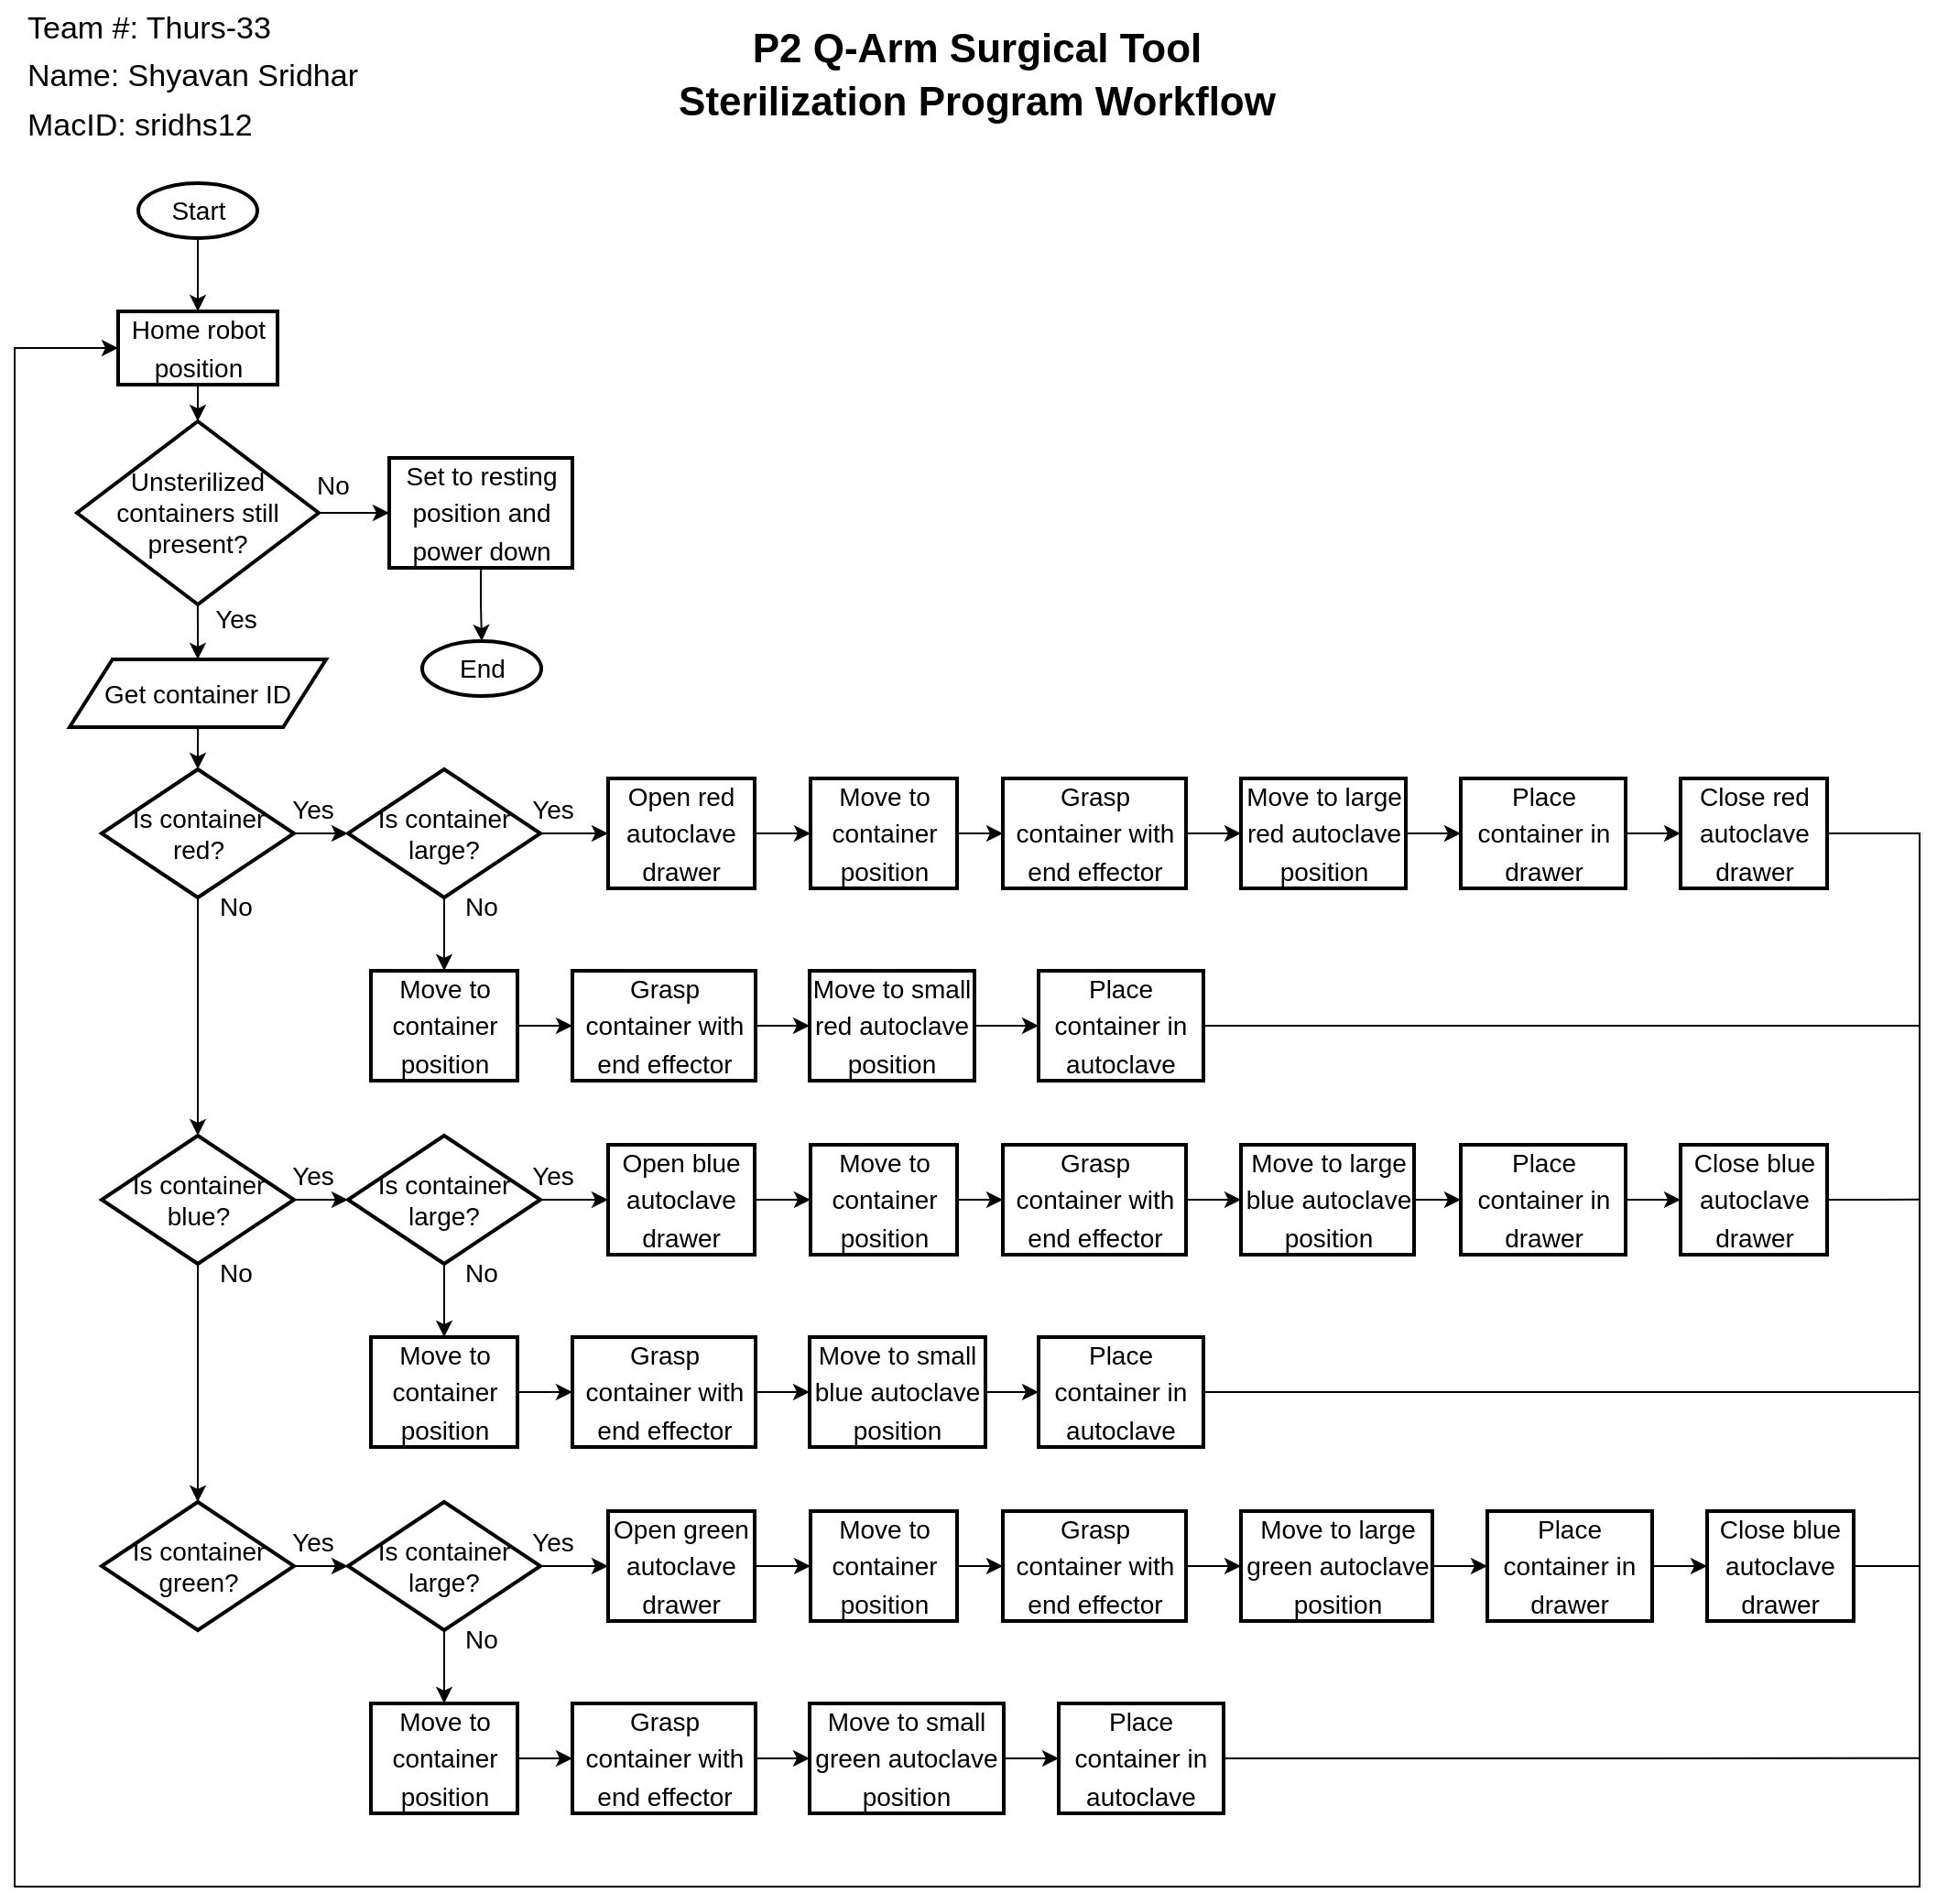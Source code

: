 <mxfile version="15.4.1" type="device"><diagram id="VmWQ_CijbS5NtVGXbm3w" name="Page-1"><mxGraphModel dx="1730" dy="912" grid="1" gridSize="10" guides="1" tooltips="1" connect="1" arrows="1" fold="1" page="1" pageScale="1" pageWidth="850" pageHeight="1100" math="0" shadow="0"><root><mxCell id="0"/><mxCell id="1" parent="0"/><mxCell id="FnbS9opkfHKVFYwx-Ho7-1" value="&lt;div&gt;&lt;span style=&quot;font-size: 22px&quot;&gt;P2 Q-Arm Surgical Tool&lt;/span&gt;&lt;/div&gt;&lt;div&gt;&lt;span style=&quot;font-size: 22px&quot;&gt;Sterilization Program Workflow&lt;/span&gt;&lt;/div&gt;" style="text;strokeColor=none;fillColor=none;html=1;fontSize=24;fontStyle=1;verticalAlign=middle;align=center;" vertex="1" parent="1"><mxGeometry x="380" y="40" width="370" height="60" as="geometry"/></mxCell><mxCell id="FnbS9opkfHKVFYwx-Ho7-3" value="&lt;font style=&quot;font-size: 17px&quot;&gt;Team #: Thurs-33&lt;br&gt;Name: Shyavan Sridhar&lt;br&gt;MacID: sridhs12&lt;/font&gt;" style="text;html=1;strokeColor=none;fillColor=none;align=left;verticalAlign=middle;whiteSpace=wrap;rounded=0;fontSize=22;" vertex="1" parent="1"><mxGeometry x="44.5" y="30" width="200" height="80" as="geometry"/></mxCell><mxCell id="FnbS9opkfHKVFYwx-Ho7-8" style="edgeStyle=orthogonalEdgeStyle;rounded=0;orthogonalLoop=1;jettySize=auto;html=1;exitX=0.5;exitY=1;exitDx=0;exitDy=0;exitPerimeter=0;entryX=0.5;entryY=0;entryDx=0;entryDy=0;fontSize=14;" edge="1" parent="1" source="FnbS9opkfHKVFYwx-Ho7-4" target="FnbS9opkfHKVFYwx-Ho7-5"><mxGeometry relative="1" as="geometry"><mxPoint x="140" y="180" as="sourcePoint"/></mxGeometry></mxCell><mxCell id="FnbS9opkfHKVFYwx-Ho7-4" value="&lt;font style=&quot;font-size: 14px&quot;&gt;Start&lt;/font&gt;" style="strokeWidth=2;html=1;shape=mxgraph.flowchart.start_2;whiteSpace=wrap;fontSize=17;align=center;" vertex="1" parent="1"><mxGeometry x="107.5" y="130" width="65" height="30" as="geometry"/></mxCell><mxCell id="FnbS9opkfHKVFYwx-Ho7-7" style="edgeStyle=orthogonalEdgeStyle;rounded=0;orthogonalLoop=1;jettySize=auto;html=1;exitX=0.5;exitY=1;exitDx=0;exitDy=0;fontSize=14;entryX=0.5;entryY=0;entryDx=0;entryDy=0;entryPerimeter=0;" edge="1" parent="1" source="FnbS9opkfHKVFYwx-Ho7-5" target="FnbS9opkfHKVFYwx-Ho7-10"><mxGeometry relative="1" as="geometry"><mxPoint x="140" y="260" as="targetPoint"/></mxGeometry></mxCell><mxCell id="FnbS9opkfHKVFYwx-Ho7-5" value="&lt;font style=&quot;font-size: 14px&quot;&gt;Home robot position&lt;/font&gt;" style="shape=process;whiteSpace=wrap;html=1;backgroundOutline=1;fontSize=17;align=center;size=0;strokeWidth=2;" vertex="1" parent="1"><mxGeometry x="96.5" y="200" width="87" height="40" as="geometry"/></mxCell><mxCell id="FnbS9opkfHKVFYwx-Ho7-15" style="edgeStyle=orthogonalEdgeStyle;rounded=0;orthogonalLoop=1;jettySize=auto;html=1;exitX=1;exitY=0.5;exitDx=0;exitDy=0;exitPerimeter=0;entryX=0;entryY=0.5;entryDx=0;entryDy=0;fontSize=14;" edge="1" parent="1" source="FnbS9opkfHKVFYwx-Ho7-10" target="FnbS9opkfHKVFYwx-Ho7-12"><mxGeometry relative="1" as="geometry"/></mxCell><mxCell id="FnbS9opkfHKVFYwx-Ho7-10" value="Unsterilized containers still present?" style="strokeWidth=2;html=1;shape=mxgraph.flowchart.decision;whiteSpace=wrap;fontSize=14;align=center;" vertex="1" parent="1"><mxGeometry x="74" y="260" width="132" height="100" as="geometry"/></mxCell><mxCell id="FnbS9opkfHKVFYwx-Ho7-14" style="edgeStyle=orthogonalEdgeStyle;rounded=0;orthogonalLoop=1;jettySize=auto;html=1;exitX=0.5;exitY=1;exitDx=0;exitDy=0;entryX=0.5;entryY=0;entryDx=0;entryDy=0;entryPerimeter=0;fontSize=14;" edge="1" parent="1" source="FnbS9opkfHKVFYwx-Ho7-12" target="FnbS9opkfHKVFYwx-Ho7-13"><mxGeometry relative="1" as="geometry"/></mxCell><mxCell id="FnbS9opkfHKVFYwx-Ho7-12" value="&lt;font style=&quot;font-size: 14px&quot;&gt;Set to resting position and power down&lt;/font&gt;" style="shape=process;whiteSpace=wrap;html=1;backgroundOutline=1;fontSize=17;align=center;size=0;strokeWidth=2;" vertex="1" parent="1"><mxGeometry x="244.5" y="280" width="100" height="60" as="geometry"/></mxCell><mxCell id="FnbS9opkfHKVFYwx-Ho7-13" value="&lt;font style=&quot;font-size: 14px&quot;&gt;End&lt;/font&gt;" style="strokeWidth=2;html=1;shape=mxgraph.flowchart.start_2;whiteSpace=wrap;fontSize=17;align=center;" vertex="1" parent="1"><mxGeometry x="262.5" y="380" width="65" height="30" as="geometry"/></mxCell><mxCell id="FnbS9opkfHKVFYwx-Ho7-16" value="No" style="text;html=1;strokeColor=none;fillColor=none;align=center;verticalAlign=middle;whiteSpace=wrap;rounded=0;fontSize=14;" vertex="1" parent="1"><mxGeometry x="183.5" y="280" width="60" height="30" as="geometry"/></mxCell><mxCell id="FnbS9opkfHKVFYwx-Ho7-18" value="Yes" style="text;html=1;strokeColor=none;fillColor=none;align=center;verticalAlign=middle;whiteSpace=wrap;rounded=0;fontSize=14;" vertex="1" parent="1"><mxGeometry x="130.5" y="353" width="60" height="30" as="geometry"/></mxCell><mxCell id="FnbS9opkfHKVFYwx-Ho7-28" style="edgeStyle=orthogonalEdgeStyle;rounded=0;orthogonalLoop=1;jettySize=auto;html=1;exitX=0.5;exitY=1;exitDx=0;exitDy=0;exitPerimeter=0;fontSize=14;" edge="1" parent="1" source="FnbS9opkfHKVFYwx-Ho7-21" target="FnbS9opkfHKVFYwx-Ho7-22"><mxGeometry relative="1" as="geometry"/></mxCell><mxCell id="FnbS9opkfHKVFYwx-Ho7-32" style="edgeStyle=orthogonalEdgeStyle;rounded=0;orthogonalLoop=1;jettySize=auto;html=1;exitX=1;exitY=0.5;exitDx=0;exitDy=0;exitPerimeter=0;entryX=0;entryY=0.5;entryDx=0;entryDy=0;entryPerimeter=0;fontSize=14;" edge="1" parent="1" source="FnbS9opkfHKVFYwx-Ho7-21" target="FnbS9opkfHKVFYwx-Ho7-24"><mxGeometry relative="1" as="geometry"/></mxCell><mxCell id="FnbS9opkfHKVFYwx-Ho7-21" value="Is container red?" style="strokeWidth=2;html=1;shape=mxgraph.flowchart.decision;whiteSpace=wrap;fontSize=14;align=center;" vertex="1" parent="1"><mxGeometry x="87.5" y="450" width="105" height="70" as="geometry"/></mxCell><mxCell id="FnbS9opkfHKVFYwx-Ho7-29" style="edgeStyle=orthogonalEdgeStyle;rounded=0;orthogonalLoop=1;jettySize=auto;html=1;exitX=0.5;exitY=1;exitDx=0;exitDy=0;exitPerimeter=0;entryX=0.5;entryY=0;entryDx=0;entryDy=0;entryPerimeter=0;fontSize=14;" edge="1" parent="1" source="FnbS9opkfHKVFYwx-Ho7-22" target="FnbS9opkfHKVFYwx-Ho7-23"><mxGeometry relative="1" as="geometry"/></mxCell><mxCell id="FnbS9opkfHKVFYwx-Ho7-71" style="edgeStyle=orthogonalEdgeStyle;rounded=0;orthogonalLoop=1;jettySize=auto;html=1;exitX=1;exitY=0.5;exitDx=0;exitDy=0;exitPerimeter=0;entryX=0;entryY=0.5;entryDx=0;entryDy=0;entryPerimeter=0;fontSize=14;" edge="1" parent="1" source="FnbS9opkfHKVFYwx-Ho7-22" target="FnbS9opkfHKVFYwx-Ho7-62"><mxGeometry relative="1" as="geometry"/></mxCell><mxCell id="FnbS9opkfHKVFYwx-Ho7-22" value="Is container blue?" style="strokeWidth=2;html=1;shape=mxgraph.flowchart.decision;whiteSpace=wrap;fontSize=14;align=center;" vertex="1" parent="1"><mxGeometry x="87.5" y="650" width="105" height="70" as="geometry"/></mxCell><mxCell id="FnbS9opkfHKVFYwx-Ho7-23" value="Is container green?" style="strokeWidth=2;html=1;shape=mxgraph.flowchart.decision;whiteSpace=wrap;fontSize=14;align=center;" vertex="1" parent="1"><mxGeometry x="87.5" y="850" width="105" height="70" as="geometry"/></mxCell><mxCell id="FnbS9opkfHKVFYwx-Ho7-55" style="edgeStyle=orthogonalEdgeStyle;rounded=0;orthogonalLoop=1;jettySize=auto;html=1;exitX=0.5;exitY=1;exitDx=0;exitDy=0;exitPerimeter=0;entryX=0.5;entryY=0;entryDx=0;entryDy=0;fontSize=14;" edge="1" parent="1" source="FnbS9opkfHKVFYwx-Ho7-24" target="FnbS9opkfHKVFYwx-Ho7-51"><mxGeometry relative="1" as="geometry"/></mxCell><mxCell id="FnbS9opkfHKVFYwx-Ho7-84" style="edgeStyle=orthogonalEdgeStyle;rounded=0;orthogonalLoop=1;jettySize=auto;html=1;exitX=1;exitY=0.5;exitDx=0;exitDy=0;exitPerimeter=0;entryX=0;entryY=0.5;entryDx=0;entryDy=0;fontSize=14;" edge="1" parent="1" source="FnbS9opkfHKVFYwx-Ho7-24" target="FnbS9opkfHKVFYwx-Ho7-39"><mxGeometry relative="1" as="geometry"/></mxCell><mxCell id="FnbS9opkfHKVFYwx-Ho7-24" value="Is container large?" style="strokeWidth=2;html=1;shape=mxgraph.flowchart.decision;whiteSpace=wrap;fontSize=14;align=center;" vertex="1" parent="1"><mxGeometry x="222" y="450" width="105" height="70" as="geometry"/></mxCell><mxCell id="FnbS9opkfHKVFYwx-Ho7-33" value="No" style="text;html=1;strokeColor=none;fillColor=none;align=center;verticalAlign=middle;whiteSpace=wrap;rounded=0;fontSize=14;" vertex="1" parent="1"><mxGeometry x="130.5" y="510" width="60" height="30" as="geometry"/></mxCell><mxCell id="FnbS9opkfHKVFYwx-Ho7-34" value="No" style="text;html=1;strokeColor=none;fillColor=none;align=center;verticalAlign=middle;whiteSpace=wrap;rounded=0;fontSize=14;" vertex="1" parent="1"><mxGeometry x="130.5" y="710" width="60" height="30" as="geometry"/></mxCell><mxCell id="FnbS9opkfHKVFYwx-Ho7-35" value="Yes" style="text;html=1;strokeColor=none;fillColor=none;align=center;verticalAlign=middle;whiteSpace=wrap;rounded=0;fontSize=14;" vertex="1" parent="1"><mxGeometry x="172.5" y="457" width="60" height="30" as="geometry"/></mxCell><mxCell id="FnbS9opkfHKVFYwx-Ho7-36" value="Yes" style="text;html=1;strokeColor=none;fillColor=none;align=center;verticalAlign=middle;whiteSpace=wrap;rounded=0;fontSize=14;" vertex="1" parent="1"><mxGeometry x="172.5" y="657" width="60" height="30" as="geometry"/></mxCell><mxCell id="FnbS9opkfHKVFYwx-Ho7-119" style="edgeStyle=orthogonalEdgeStyle;rounded=0;orthogonalLoop=1;jettySize=auto;html=1;exitX=0.5;exitY=0;exitDx=0;exitDy=0;entryX=0.158;entryY=0.233;entryDx=0;entryDy=0;entryPerimeter=0;fontSize=14;startArrow=classic;startFill=1;endArrow=none;endFill=0;" edge="1" parent="1" source="FnbS9opkfHKVFYwx-Ho7-38" target="FnbS9opkfHKVFYwx-Ho7-18"><mxGeometry relative="1" as="geometry"/></mxCell><mxCell id="FnbS9opkfHKVFYwx-Ho7-120" style="edgeStyle=orthogonalEdgeStyle;rounded=0;orthogonalLoop=1;jettySize=auto;html=1;exitX=0.5;exitY=1;exitDx=0;exitDy=0;entryX=0.5;entryY=0;entryDx=0;entryDy=0;entryPerimeter=0;fontSize=14;startArrow=none;startFill=0;endArrow=classic;endFill=1;" edge="1" parent="1" source="FnbS9opkfHKVFYwx-Ho7-38" target="FnbS9opkfHKVFYwx-Ho7-21"><mxGeometry relative="1" as="geometry"/></mxCell><mxCell id="FnbS9opkfHKVFYwx-Ho7-38" value="Get container ID" style="shape=parallelogram;html=1;strokeWidth=2;perimeter=parallelogramPerimeter;whiteSpace=wrap;rounded=1;arcSize=0;size=0.167;fontSize=14;align=center;" vertex="1" parent="1"><mxGeometry x="70" y="390" width="140" height="37" as="geometry"/></mxCell><mxCell id="FnbS9opkfHKVFYwx-Ho7-85" style="edgeStyle=orthogonalEdgeStyle;rounded=0;orthogonalLoop=1;jettySize=auto;html=1;exitX=1;exitY=0.5;exitDx=0;exitDy=0;entryX=0;entryY=0.5;entryDx=0;entryDy=0;fontSize=14;" edge="1" parent="1" source="FnbS9opkfHKVFYwx-Ho7-39" target="FnbS9opkfHKVFYwx-Ho7-42"><mxGeometry relative="1" as="geometry"/></mxCell><mxCell id="FnbS9opkfHKVFYwx-Ho7-39" value="&lt;font style=&quot;font-size: 14px&quot;&gt;Open red autoclave drawer&lt;/font&gt;" style="shape=process;whiteSpace=wrap;html=1;backgroundOutline=1;fontSize=17;align=center;size=0;strokeWidth=2;" vertex="1" parent="1"><mxGeometry x="364" y="455" width="80" height="60" as="geometry"/></mxCell><mxCell id="FnbS9opkfHKVFYwx-Ho7-86" style="edgeStyle=orthogonalEdgeStyle;rounded=0;orthogonalLoop=1;jettySize=auto;html=1;exitX=1;exitY=0.5;exitDx=0;exitDy=0;entryX=0;entryY=0.5;entryDx=0;entryDy=0;fontSize=14;" edge="1" parent="1" source="FnbS9opkfHKVFYwx-Ho7-42" target="FnbS9opkfHKVFYwx-Ho7-45"><mxGeometry relative="1" as="geometry"/></mxCell><mxCell id="FnbS9opkfHKVFYwx-Ho7-42" value="&lt;font style=&quot;font-size: 14px&quot;&gt;Move to container position&lt;/font&gt;&lt;span style=&quot;color: rgba(0 , 0 , 0 , 0) ; font-family: monospace ; font-size: 0px&quot;&gt;%3CmxGraphModel%3E%3Croot%3E%3CmxCell%20id%3D%220%22%2F%3E%3CmxCell%20id%3D%221%22%20parent%3D%220%22%2F%3E%3CmxCell%20id%3D%222%22%20value%3D%22%26lt%3Bfont%20style%3D%26quot%3Bfont-size%3A%2014px%26quot%3B%26gt%3BOpen%20red%20autoclave%20drawer%26lt%3B%2Ffont%26gt%3B%22%20style%3D%22shape%3Dprocess%3BwhiteSpace%3Dwrap%3Bhtml%3D1%3BbackgroundOutline%3D1%3BfontSize%3D17%3Balign%3Dcenter%3Bsize%3D0%3BstrokeWidth%3D2%3B%22%20vertex%3D%221%22%20parent%3D%221%22%3E%3CmxGeometry%20x%3D%22470%22%20y%3D%22425%22%20width%3D%2280%22%20height%3D%2260%22%20as%3D%22geometry%22%2F%3E%3C%2FmxCell%3E%3C%2Froot%3E%3C%2FmxGraphModel%3E&lt;/span&gt;" style="shape=process;whiteSpace=wrap;html=1;backgroundOutline=1;fontSize=17;align=center;size=0;strokeWidth=2;" vertex="1" parent="1"><mxGeometry x="474.5" y="455" width="80" height="60" as="geometry"/></mxCell><mxCell id="FnbS9opkfHKVFYwx-Ho7-87" style="edgeStyle=orthogonalEdgeStyle;rounded=0;orthogonalLoop=1;jettySize=auto;html=1;exitX=1;exitY=0.5;exitDx=0;exitDy=0;entryX=0;entryY=0.5;entryDx=0;entryDy=0;fontSize=14;" edge="1" parent="1" source="FnbS9opkfHKVFYwx-Ho7-45" target="FnbS9opkfHKVFYwx-Ho7-46"><mxGeometry relative="1" as="geometry"/></mxCell><mxCell id="FnbS9opkfHKVFYwx-Ho7-45" value="&lt;span style=&quot;font-size: 14px&quot;&gt;Grasp container with end effector&lt;/span&gt;" style="shape=process;whiteSpace=wrap;html=1;backgroundOutline=1;fontSize=17;align=center;size=0;strokeWidth=2;" vertex="1" parent="1"><mxGeometry x="579.5" y="455" width="100" height="60" as="geometry"/></mxCell><mxCell id="FnbS9opkfHKVFYwx-Ho7-88" style="edgeStyle=orthogonalEdgeStyle;rounded=0;orthogonalLoop=1;jettySize=auto;html=1;exitX=1;exitY=0.5;exitDx=0;exitDy=0;entryX=0;entryY=0.5;entryDx=0;entryDy=0;fontSize=14;" edge="1" parent="1" source="FnbS9opkfHKVFYwx-Ho7-46" target="FnbS9opkfHKVFYwx-Ho7-47"><mxGeometry relative="1" as="geometry"/></mxCell><mxCell id="FnbS9opkfHKVFYwx-Ho7-46" value="&lt;span style=&quot;font-size: 14px&quot;&gt;Move to large red autoclave position&lt;/span&gt;" style="shape=process;whiteSpace=wrap;html=1;backgroundOutline=1;fontSize=17;align=center;size=0;strokeWidth=2;" vertex="1" parent="1"><mxGeometry x="709.5" y="455" width="90" height="60" as="geometry"/></mxCell><mxCell id="FnbS9opkfHKVFYwx-Ho7-89" style="edgeStyle=orthogonalEdgeStyle;rounded=0;orthogonalLoop=1;jettySize=auto;html=1;exitX=1;exitY=0.5;exitDx=0;exitDy=0;entryX=0;entryY=0.5;entryDx=0;entryDy=0;fontSize=14;" edge="1" parent="1" source="FnbS9opkfHKVFYwx-Ho7-47" target="FnbS9opkfHKVFYwx-Ho7-48"><mxGeometry relative="1" as="geometry"/></mxCell><mxCell id="FnbS9opkfHKVFYwx-Ho7-47" value="&lt;span style=&quot;font-size: 14px&quot;&gt;Place container in drawer&lt;/span&gt;" style="shape=process;whiteSpace=wrap;html=1;backgroundOutline=1;fontSize=17;align=center;size=0;strokeWidth=2;" vertex="1" parent="1"><mxGeometry x="829.5" y="455" width="90" height="60" as="geometry"/></mxCell><mxCell id="FnbS9opkfHKVFYwx-Ho7-123" style="edgeStyle=orthogonalEdgeStyle;rounded=0;orthogonalLoop=1;jettySize=auto;html=1;exitX=1;exitY=0.5;exitDx=0;exitDy=0;entryX=0;entryY=0.5;entryDx=0;entryDy=0;fontSize=14;startArrow=none;startFill=0;endArrow=classic;endFill=1;" edge="1" parent="1" source="FnbS9opkfHKVFYwx-Ho7-48" target="FnbS9opkfHKVFYwx-Ho7-5"><mxGeometry relative="1" as="geometry"><Array as="points"><mxPoint x="1080" y="485"/><mxPoint x="1080" y="580"/><mxPoint x="1080" y="1060"/><mxPoint x="40" y="1060"/><mxPoint x="40" y="220"/></Array></mxGeometry></mxCell><mxCell id="FnbS9opkfHKVFYwx-Ho7-48" value="&lt;span style=&quot;font-size: 14px&quot;&gt;Close red autoclave drawer&lt;/span&gt;" style="shape=process;whiteSpace=wrap;html=1;backgroundOutline=1;fontSize=17;align=center;size=0;strokeWidth=2;" vertex="1" parent="1"><mxGeometry x="949.5" y="455" width="80" height="60" as="geometry"/></mxCell><mxCell id="FnbS9opkfHKVFYwx-Ho7-56" style="edgeStyle=orthogonalEdgeStyle;rounded=0;orthogonalLoop=1;jettySize=auto;html=1;exitX=1;exitY=0.5;exitDx=0;exitDy=0;entryX=0;entryY=0.5;entryDx=0;entryDy=0;fontSize=14;" edge="1" parent="1" source="FnbS9opkfHKVFYwx-Ho7-51" target="FnbS9opkfHKVFYwx-Ho7-52"><mxGeometry relative="1" as="geometry"/></mxCell><mxCell id="FnbS9opkfHKVFYwx-Ho7-51" value="&lt;font style=&quot;font-size: 14px&quot;&gt;Move to container position&lt;/font&gt;&lt;span style=&quot;color: rgba(0 , 0 , 0 , 0) ; font-family: monospace ; font-size: 0px&quot;&gt;%3CmxGraphModel%3E%3Croot%3E%3CmxCell%20id%3D%220%22%2F%3E%3CmxCell%20id%3D%221%22%20parent%3D%220%22%2F%3E%3CmxCell%20id%3D%222%22%20value%3D%22%26lt%3Bfont%20style%3D%26quot%3Bfont-size%3A%2014px%26quot%3B%26gt%3BOpen%20red%20autoclave%20drawer%26lt%3B%2Ffont%26gt%3B%22%20style%3D%22shape%3Dprocess%3BwhiteSpace%3Dwrap%3Bhtml%3D1%3BbackgroundOutline%3D1%3BfontSize%3D17%3Balign%3Dcenter%3Bsize%3D0%3BstrokeWidth%3D2%3B%22%20vertex%3D%221%22%20parent%3D%221%22%3E%3CmxGeometry%20x%3D%22470%22%20y%3D%22425%22%20width%3D%2280%22%20height%3D%2260%22%20as%3D%22geometry%22%2F%3E%3C%2FmxCell%3E%3C%2Froot%3E%3C%2FmxGraphModel%3E&lt;/span&gt;" style="shape=process;whiteSpace=wrap;html=1;backgroundOutline=1;fontSize=17;align=center;size=0;strokeWidth=2;" vertex="1" parent="1"><mxGeometry x="234.5" y="560" width="80" height="60" as="geometry"/></mxCell><mxCell id="FnbS9opkfHKVFYwx-Ho7-57" style="edgeStyle=orthogonalEdgeStyle;rounded=0;orthogonalLoop=1;jettySize=auto;html=1;exitX=1;exitY=0.5;exitDx=0;exitDy=0;entryX=0;entryY=0.5;entryDx=0;entryDy=0;fontSize=14;" edge="1" parent="1" source="FnbS9opkfHKVFYwx-Ho7-52" target="FnbS9opkfHKVFYwx-Ho7-53"><mxGeometry relative="1" as="geometry"/></mxCell><mxCell id="FnbS9opkfHKVFYwx-Ho7-52" value="&lt;span style=&quot;font-size: 14px&quot;&gt;Grasp container with end effector&lt;/span&gt;" style="shape=process;whiteSpace=wrap;html=1;backgroundOutline=1;fontSize=17;align=center;size=0;strokeWidth=2;" vertex="1" parent="1"><mxGeometry x="344.5" y="560" width="100" height="60" as="geometry"/></mxCell><mxCell id="FnbS9opkfHKVFYwx-Ho7-58" style="edgeStyle=orthogonalEdgeStyle;rounded=0;orthogonalLoop=1;jettySize=auto;html=1;exitX=1;exitY=0.5;exitDx=0;exitDy=0;entryX=0;entryY=0.5;entryDx=0;entryDy=0;fontSize=14;" edge="1" parent="1" source="FnbS9opkfHKVFYwx-Ho7-53" target="FnbS9opkfHKVFYwx-Ho7-54"><mxGeometry relative="1" as="geometry"/></mxCell><mxCell id="FnbS9opkfHKVFYwx-Ho7-53" value="&lt;span style=&quot;font-size: 14px&quot;&gt;Move to small red autoclave position&lt;/span&gt;" style="shape=process;whiteSpace=wrap;html=1;backgroundOutline=1;fontSize=17;align=center;size=0;strokeWidth=2;" vertex="1" parent="1"><mxGeometry x="474" y="560" width="90" height="60" as="geometry"/></mxCell><mxCell id="FnbS9opkfHKVFYwx-Ho7-128" style="edgeStyle=orthogonalEdgeStyle;rounded=0;orthogonalLoop=1;jettySize=auto;html=1;exitX=1;exitY=0.5;exitDx=0;exitDy=0;fontSize=14;startArrow=none;startFill=0;endArrow=none;endFill=0;" edge="1" parent="1" source="FnbS9opkfHKVFYwx-Ho7-54"><mxGeometry relative="1" as="geometry"><mxPoint x="1080" y="590" as="targetPoint"/></mxGeometry></mxCell><mxCell id="FnbS9opkfHKVFYwx-Ho7-54" value="&lt;span style=&quot;font-size: 14px&quot;&gt;Place container in autoclave&lt;/span&gt;" style="shape=process;whiteSpace=wrap;html=1;backgroundOutline=1;fontSize=17;align=center;size=0;strokeWidth=2;" vertex="1" parent="1"><mxGeometry x="599" y="560" width="90" height="60" as="geometry"/></mxCell><mxCell id="FnbS9opkfHKVFYwx-Ho7-59" value="No" style="text;html=1;strokeColor=none;fillColor=none;align=center;verticalAlign=middle;whiteSpace=wrap;rounded=0;fontSize=14;" vertex="1" parent="1"><mxGeometry x="265" y="510" width="60" height="30" as="geometry"/></mxCell><mxCell id="FnbS9opkfHKVFYwx-Ho7-61" style="edgeStyle=orthogonalEdgeStyle;rounded=0;orthogonalLoop=1;jettySize=auto;html=1;exitX=0.5;exitY=1;exitDx=0;exitDy=0;exitPerimeter=0;entryX=0.5;entryY=0;entryDx=0;entryDy=0;fontSize=14;" edge="1" parent="1" source="FnbS9opkfHKVFYwx-Ho7-62" target="FnbS9opkfHKVFYwx-Ho7-64"><mxGeometry relative="1" as="geometry"/></mxCell><mxCell id="FnbS9opkfHKVFYwx-Ho7-62" value="Is container large?" style="strokeWidth=2;html=1;shape=mxgraph.flowchart.decision;whiteSpace=wrap;fontSize=14;align=center;" vertex="1" parent="1"><mxGeometry x="222" y="650" width="105" height="70" as="geometry"/></mxCell><mxCell id="FnbS9opkfHKVFYwx-Ho7-63" style="edgeStyle=orthogonalEdgeStyle;rounded=0;orthogonalLoop=1;jettySize=auto;html=1;exitX=1;exitY=0.5;exitDx=0;exitDy=0;entryX=0;entryY=0.5;entryDx=0;entryDy=0;fontSize=14;" edge="1" parent="1" source="FnbS9opkfHKVFYwx-Ho7-64" target="FnbS9opkfHKVFYwx-Ho7-66"><mxGeometry relative="1" as="geometry"/></mxCell><mxCell id="FnbS9opkfHKVFYwx-Ho7-64" value="&lt;font style=&quot;font-size: 14px&quot;&gt;Move to container position&lt;/font&gt;&lt;span style=&quot;color: rgba(0 , 0 , 0 , 0) ; font-family: monospace ; font-size: 0px&quot;&gt;%3CmxGraphModel%3E%3Croot%3E%3CmxCell%20id%3D%220%22%2F%3E%3CmxCell%20id%3D%221%22%20parent%3D%220%22%2F%3E%3CmxCell%20id%3D%222%22%20value%3D%22%26lt%3Bfont%20style%3D%26quot%3Bfont-size%3A%2014px%26quot%3B%26gt%3BOpen%20red%20autoclave%20drawer%26lt%3B%2Ffont%26gt%3B%22%20style%3D%22shape%3Dprocess%3BwhiteSpace%3Dwrap%3Bhtml%3D1%3BbackgroundOutline%3D1%3BfontSize%3D17%3Balign%3Dcenter%3Bsize%3D0%3BstrokeWidth%3D2%3B%22%20vertex%3D%221%22%20parent%3D%221%22%3E%3CmxGeometry%20x%3D%22470%22%20y%3D%22425%22%20width%3D%2280%22%20height%3D%2260%22%20as%3D%22geometry%22%2F%3E%3C%2FmxCell%3E%3C%2Froot%3E%3C%2FmxGraphModel%3E&lt;/span&gt;" style="shape=process;whiteSpace=wrap;html=1;backgroundOutline=1;fontSize=17;align=center;size=0;strokeWidth=2;" vertex="1" parent="1"><mxGeometry x="234.5" y="760" width="80" height="60" as="geometry"/></mxCell><mxCell id="FnbS9opkfHKVFYwx-Ho7-65" style="edgeStyle=orthogonalEdgeStyle;rounded=0;orthogonalLoop=1;jettySize=auto;html=1;exitX=1;exitY=0.5;exitDx=0;exitDy=0;entryX=0;entryY=0.5;entryDx=0;entryDy=0;fontSize=14;" edge="1" parent="1" source="FnbS9opkfHKVFYwx-Ho7-66" target="FnbS9opkfHKVFYwx-Ho7-68"><mxGeometry relative="1" as="geometry"/></mxCell><mxCell id="FnbS9opkfHKVFYwx-Ho7-66" value="&lt;span style=&quot;font-size: 14px&quot;&gt;Grasp container with end effector&lt;/span&gt;" style="shape=process;whiteSpace=wrap;html=1;backgroundOutline=1;fontSize=17;align=center;size=0;strokeWidth=2;" vertex="1" parent="1"><mxGeometry x="344.5" y="760" width="100" height="60" as="geometry"/></mxCell><mxCell id="FnbS9opkfHKVFYwx-Ho7-67" style="edgeStyle=orthogonalEdgeStyle;rounded=0;orthogonalLoop=1;jettySize=auto;html=1;exitX=1;exitY=0.5;exitDx=0;exitDy=0;entryX=0;entryY=0.5;entryDx=0;entryDy=0;fontSize=14;" edge="1" parent="1" source="FnbS9opkfHKVFYwx-Ho7-68" target="FnbS9opkfHKVFYwx-Ho7-69"><mxGeometry relative="1" as="geometry"/></mxCell><mxCell id="FnbS9opkfHKVFYwx-Ho7-68" value="&lt;span style=&quot;font-size: 14px&quot;&gt;Move to small blue autoclave position&lt;/span&gt;" style="shape=process;whiteSpace=wrap;html=1;backgroundOutline=1;fontSize=17;align=center;size=0;strokeWidth=2;" vertex="1" parent="1"><mxGeometry x="474" y="760" width="96" height="60" as="geometry"/></mxCell><mxCell id="FnbS9opkfHKVFYwx-Ho7-129" style="edgeStyle=orthogonalEdgeStyle;rounded=0;orthogonalLoop=1;jettySize=auto;html=1;exitX=1;exitY=0.5;exitDx=0;exitDy=0;fontSize=14;startArrow=none;startFill=0;endArrow=none;endFill=0;" edge="1" parent="1" source="FnbS9opkfHKVFYwx-Ho7-69"><mxGeometry relative="1" as="geometry"><mxPoint x="1080" y="790" as="targetPoint"/></mxGeometry></mxCell><mxCell id="FnbS9opkfHKVFYwx-Ho7-69" value="&lt;span style=&quot;font-size: 14px&quot;&gt;Place container in autoclave&lt;/span&gt;" style="shape=process;whiteSpace=wrap;html=1;backgroundOutline=1;fontSize=17;align=center;size=0;strokeWidth=2;" vertex="1" parent="1"><mxGeometry x="599" y="760" width="90" height="60" as="geometry"/></mxCell><mxCell id="FnbS9opkfHKVFYwx-Ho7-70" value="No" style="text;html=1;strokeColor=none;fillColor=none;align=center;verticalAlign=middle;whiteSpace=wrap;rounded=0;fontSize=14;" vertex="1" parent="1"><mxGeometry x="265" y="710" width="60" height="30" as="geometry"/></mxCell><mxCell id="FnbS9opkfHKVFYwx-Ho7-72" style="edgeStyle=orthogonalEdgeStyle;rounded=0;orthogonalLoop=1;jettySize=auto;html=1;entryX=0;entryY=0.5;entryDx=0;entryDy=0;entryPerimeter=0;fontSize=14;exitX=1;exitY=0.5;exitDx=0;exitDy=0;exitPerimeter=0;" edge="1" parent="1" target="FnbS9opkfHKVFYwx-Ho7-75" source="FnbS9opkfHKVFYwx-Ho7-23"><mxGeometry relative="1" as="geometry"><mxPoint x="192.5" y="885" as="sourcePoint"/></mxGeometry></mxCell><mxCell id="FnbS9opkfHKVFYwx-Ho7-73" value="Yes" style="text;html=1;strokeColor=none;fillColor=none;align=center;verticalAlign=middle;whiteSpace=wrap;rounded=0;fontSize=14;" vertex="1" parent="1"><mxGeometry x="172.5" y="857" width="60" height="30" as="geometry"/></mxCell><mxCell id="FnbS9opkfHKVFYwx-Ho7-74" style="edgeStyle=orthogonalEdgeStyle;rounded=0;orthogonalLoop=1;jettySize=auto;html=1;exitX=0.5;exitY=1;exitDx=0;exitDy=0;exitPerimeter=0;entryX=0.5;entryY=0;entryDx=0;entryDy=0;fontSize=14;" edge="1" parent="1" source="FnbS9opkfHKVFYwx-Ho7-75" target="FnbS9opkfHKVFYwx-Ho7-77"><mxGeometry relative="1" as="geometry"/></mxCell><mxCell id="FnbS9opkfHKVFYwx-Ho7-75" value="Is container large?" style="strokeWidth=2;html=1;shape=mxgraph.flowchart.decision;whiteSpace=wrap;fontSize=14;align=center;" vertex="1" parent="1"><mxGeometry x="222" y="850" width="105" height="70" as="geometry"/></mxCell><mxCell id="FnbS9opkfHKVFYwx-Ho7-76" style="edgeStyle=orthogonalEdgeStyle;rounded=0;orthogonalLoop=1;jettySize=auto;html=1;exitX=1;exitY=0.5;exitDx=0;exitDy=0;entryX=0;entryY=0.5;entryDx=0;entryDy=0;fontSize=14;" edge="1" parent="1" source="FnbS9opkfHKVFYwx-Ho7-77" target="FnbS9opkfHKVFYwx-Ho7-79"><mxGeometry relative="1" as="geometry"/></mxCell><mxCell id="FnbS9opkfHKVFYwx-Ho7-77" value="&lt;font style=&quot;font-size: 14px&quot;&gt;Move to container position&lt;/font&gt;&lt;span style=&quot;color: rgba(0 , 0 , 0 , 0) ; font-family: monospace ; font-size: 0px&quot;&gt;%3CmxGraphModel%3E%3Croot%3E%3CmxCell%20id%3D%220%22%2F%3E%3CmxCell%20id%3D%221%22%20parent%3D%220%22%2F%3E%3CmxCell%20id%3D%222%22%20value%3D%22%26lt%3Bfont%20style%3D%26quot%3Bfont-size%3A%2014px%26quot%3B%26gt%3BOpen%20red%20autoclave%20drawer%26lt%3B%2Ffont%26gt%3B%22%20style%3D%22shape%3Dprocess%3BwhiteSpace%3Dwrap%3Bhtml%3D1%3BbackgroundOutline%3D1%3BfontSize%3D17%3Balign%3Dcenter%3Bsize%3D0%3BstrokeWidth%3D2%3B%22%20vertex%3D%221%22%20parent%3D%221%22%3E%3CmxGeometry%20x%3D%22470%22%20y%3D%22425%22%20width%3D%2280%22%20height%3D%2260%22%20as%3D%22geometry%22%2F%3E%3C%2FmxCell%3E%3C%2Froot%3E%3C%2FmxGraphModel%3E&lt;/span&gt;" style="shape=process;whiteSpace=wrap;html=1;backgroundOutline=1;fontSize=17;align=center;size=0;strokeWidth=2;" vertex="1" parent="1"><mxGeometry x="234.5" y="960" width="80" height="60" as="geometry"/></mxCell><mxCell id="FnbS9opkfHKVFYwx-Ho7-78" style="edgeStyle=orthogonalEdgeStyle;rounded=0;orthogonalLoop=1;jettySize=auto;html=1;exitX=1;exitY=0.5;exitDx=0;exitDy=0;entryX=0;entryY=0.5;entryDx=0;entryDy=0;fontSize=14;" edge="1" parent="1" source="FnbS9opkfHKVFYwx-Ho7-79" target="FnbS9opkfHKVFYwx-Ho7-81"><mxGeometry relative="1" as="geometry"/></mxCell><mxCell id="FnbS9opkfHKVFYwx-Ho7-79" value="&lt;span style=&quot;font-size: 14px&quot;&gt;Grasp container with end effector&lt;/span&gt;" style="shape=process;whiteSpace=wrap;html=1;backgroundOutline=1;fontSize=17;align=center;size=0;strokeWidth=2;" vertex="1" parent="1"><mxGeometry x="344.5" y="960" width="100" height="60" as="geometry"/></mxCell><mxCell id="FnbS9opkfHKVFYwx-Ho7-80" style="edgeStyle=orthogonalEdgeStyle;rounded=0;orthogonalLoop=1;jettySize=auto;html=1;exitX=1;exitY=0.5;exitDx=0;exitDy=0;entryX=0;entryY=0.5;entryDx=0;entryDy=0;fontSize=14;" edge="1" parent="1" source="FnbS9opkfHKVFYwx-Ho7-81" target="FnbS9opkfHKVFYwx-Ho7-82"><mxGeometry relative="1" as="geometry"/></mxCell><mxCell id="FnbS9opkfHKVFYwx-Ho7-81" value="&lt;span style=&quot;font-size: 14px&quot;&gt;Move to small green autoclave position&lt;/span&gt;" style="shape=process;whiteSpace=wrap;html=1;backgroundOutline=1;fontSize=17;align=center;size=0;strokeWidth=2;" vertex="1" parent="1"><mxGeometry x="474" y="960" width="106" height="60" as="geometry"/></mxCell><mxCell id="FnbS9opkfHKVFYwx-Ho7-132" style="edgeStyle=orthogonalEdgeStyle;rounded=0;orthogonalLoop=1;jettySize=auto;html=1;exitX=1;exitY=0.5;exitDx=0;exitDy=0;fontSize=14;startArrow=none;startFill=0;endArrow=none;endFill=0;" edge="1" parent="1" source="FnbS9opkfHKVFYwx-Ho7-82"><mxGeometry relative="1" as="geometry"><mxPoint x="1080" y="989.833" as="targetPoint"/></mxGeometry></mxCell><mxCell id="FnbS9opkfHKVFYwx-Ho7-82" value="&lt;span style=&quot;font-size: 14px&quot;&gt;Place container in autoclave&lt;/span&gt;" style="shape=process;whiteSpace=wrap;html=1;backgroundOutline=1;fontSize=17;align=center;size=0;strokeWidth=2;" vertex="1" parent="1"><mxGeometry x="610" y="960" width="90" height="60" as="geometry"/></mxCell><mxCell id="FnbS9opkfHKVFYwx-Ho7-83" value="No" style="text;html=1;strokeColor=none;fillColor=none;align=center;verticalAlign=middle;whiteSpace=wrap;rounded=0;fontSize=14;" vertex="1" parent="1"><mxGeometry x="265" y="910" width="60" height="30" as="geometry"/></mxCell><mxCell id="FnbS9opkfHKVFYwx-Ho7-91" value="Yes" style="text;html=1;strokeColor=none;fillColor=none;align=center;verticalAlign=middle;whiteSpace=wrap;rounded=0;fontSize=14;" vertex="1" parent="1"><mxGeometry x="304" y="457" width="60" height="30" as="geometry"/></mxCell><mxCell id="FnbS9opkfHKVFYwx-Ho7-94" style="edgeStyle=orthogonalEdgeStyle;rounded=0;orthogonalLoop=1;jettySize=auto;html=1;exitX=1;exitY=0.5;exitDx=0;exitDy=0;exitPerimeter=0;entryX=0;entryY=0.5;entryDx=0;entryDy=0;fontSize=14;" edge="1" parent="1" target="FnbS9opkfHKVFYwx-Ho7-96" source="FnbS9opkfHKVFYwx-Ho7-62"><mxGeometry relative="1" as="geometry"><mxPoint x="327.0" y="685" as="sourcePoint"/></mxGeometry></mxCell><mxCell id="FnbS9opkfHKVFYwx-Ho7-95" style="edgeStyle=orthogonalEdgeStyle;rounded=0;orthogonalLoop=1;jettySize=auto;html=1;exitX=1;exitY=0.5;exitDx=0;exitDy=0;entryX=0;entryY=0.5;entryDx=0;entryDy=0;fontSize=14;" edge="1" parent="1" source="FnbS9opkfHKVFYwx-Ho7-96" target="FnbS9opkfHKVFYwx-Ho7-98"><mxGeometry relative="1" as="geometry"/></mxCell><mxCell id="FnbS9opkfHKVFYwx-Ho7-96" value="&lt;font style=&quot;font-size: 14px&quot;&gt;Open blue autoclave drawer&lt;/font&gt;" style="shape=process;whiteSpace=wrap;html=1;backgroundOutline=1;fontSize=17;align=center;size=0;strokeWidth=2;" vertex="1" parent="1"><mxGeometry x="364" y="655" width="80" height="60" as="geometry"/></mxCell><mxCell id="FnbS9opkfHKVFYwx-Ho7-97" style="edgeStyle=orthogonalEdgeStyle;rounded=0;orthogonalLoop=1;jettySize=auto;html=1;exitX=1;exitY=0.5;exitDx=0;exitDy=0;entryX=0;entryY=0.5;entryDx=0;entryDy=0;fontSize=14;" edge="1" parent="1" source="FnbS9opkfHKVFYwx-Ho7-98" target="FnbS9opkfHKVFYwx-Ho7-100"><mxGeometry relative="1" as="geometry"/></mxCell><mxCell id="FnbS9opkfHKVFYwx-Ho7-98" value="&lt;font style=&quot;font-size: 14px&quot;&gt;Move to container position&lt;/font&gt;&lt;span style=&quot;color: rgba(0 , 0 , 0 , 0) ; font-family: monospace ; font-size: 0px&quot;&gt;%3CmxGraphModel%3E%3Croot%3E%3CmxCell%20id%3D%220%22%2F%3E%3CmxCell%20id%3D%221%22%20parent%3D%220%22%2F%3E%3CmxCell%20id%3D%222%22%20value%3D%22%26lt%3Bfont%20style%3D%26quot%3Bfont-size%3A%2014px%26quot%3B%26gt%3BOpen%20red%20autoclave%20drawer%26lt%3B%2Ffont%26gt%3B%22%20style%3D%22shape%3Dprocess%3BwhiteSpace%3Dwrap%3Bhtml%3D1%3BbackgroundOutline%3D1%3BfontSize%3D17%3Balign%3Dcenter%3Bsize%3D0%3BstrokeWidth%3D2%3B%22%20vertex%3D%221%22%20parent%3D%221%22%3E%3CmxGeometry%20x%3D%22470%22%20y%3D%22425%22%20width%3D%2280%22%20height%3D%2260%22%20as%3D%22geometry%22%2F%3E%3C%2FmxCell%3E%3C%2Froot%3E%3C%2FmxGraphModel%3E&lt;/span&gt;" style="shape=process;whiteSpace=wrap;html=1;backgroundOutline=1;fontSize=17;align=center;size=0;strokeWidth=2;" vertex="1" parent="1"><mxGeometry x="474.5" y="655" width="80" height="60" as="geometry"/></mxCell><mxCell id="FnbS9opkfHKVFYwx-Ho7-99" style="edgeStyle=orthogonalEdgeStyle;rounded=0;orthogonalLoop=1;jettySize=auto;html=1;exitX=1;exitY=0.5;exitDx=0;exitDy=0;entryX=0;entryY=0.5;entryDx=0;entryDy=0;fontSize=14;" edge="1" parent="1" source="FnbS9opkfHKVFYwx-Ho7-100" target="FnbS9opkfHKVFYwx-Ho7-102"><mxGeometry relative="1" as="geometry"/></mxCell><mxCell id="FnbS9opkfHKVFYwx-Ho7-100" value="&lt;span style=&quot;font-size: 14px&quot;&gt;Grasp container with end effector&lt;/span&gt;" style="shape=process;whiteSpace=wrap;html=1;backgroundOutline=1;fontSize=17;align=center;size=0;strokeWidth=2;" vertex="1" parent="1"><mxGeometry x="579.5" y="655" width="100" height="60" as="geometry"/></mxCell><mxCell id="FnbS9opkfHKVFYwx-Ho7-101" style="edgeStyle=orthogonalEdgeStyle;rounded=0;orthogonalLoop=1;jettySize=auto;html=1;exitX=1;exitY=0.5;exitDx=0;exitDy=0;entryX=0;entryY=0.5;entryDx=0;entryDy=0;fontSize=14;" edge="1" parent="1" source="FnbS9opkfHKVFYwx-Ho7-102" target="FnbS9opkfHKVFYwx-Ho7-104"><mxGeometry relative="1" as="geometry"/></mxCell><mxCell id="FnbS9opkfHKVFYwx-Ho7-102" value="&lt;span style=&quot;font-size: 14px&quot;&gt;Move to large blue autoclave position&lt;/span&gt;" style="shape=process;whiteSpace=wrap;html=1;backgroundOutline=1;fontSize=17;align=center;size=0;strokeWidth=2;" vertex="1" parent="1"><mxGeometry x="709.5" y="655" width="94.5" height="60" as="geometry"/></mxCell><mxCell id="FnbS9opkfHKVFYwx-Ho7-103" style="edgeStyle=orthogonalEdgeStyle;rounded=0;orthogonalLoop=1;jettySize=auto;html=1;exitX=1;exitY=0.5;exitDx=0;exitDy=0;entryX=0;entryY=0.5;entryDx=0;entryDy=0;fontSize=14;" edge="1" parent="1" source="FnbS9opkfHKVFYwx-Ho7-104" target="FnbS9opkfHKVFYwx-Ho7-105"><mxGeometry relative="1" as="geometry"/></mxCell><mxCell id="FnbS9opkfHKVFYwx-Ho7-104" value="&lt;span style=&quot;font-size: 14px&quot;&gt;Place container in drawer&lt;/span&gt;" style="shape=process;whiteSpace=wrap;html=1;backgroundOutline=1;fontSize=17;align=center;size=0;strokeWidth=2;" vertex="1" parent="1"><mxGeometry x="829.5" y="655" width="90" height="60" as="geometry"/></mxCell><mxCell id="FnbS9opkfHKVFYwx-Ho7-130" style="edgeStyle=orthogonalEdgeStyle;rounded=0;orthogonalLoop=1;jettySize=auto;html=1;exitX=1;exitY=0.5;exitDx=0;exitDy=0;fontSize=14;startArrow=none;startFill=0;endArrow=none;endFill=0;" edge="1" parent="1" source="FnbS9opkfHKVFYwx-Ho7-105"><mxGeometry relative="1" as="geometry"><mxPoint x="1080" y="684.833" as="targetPoint"/></mxGeometry></mxCell><mxCell id="FnbS9opkfHKVFYwx-Ho7-105" value="&lt;span style=&quot;font-size: 14px&quot;&gt;Close blue autoclave drawer&lt;/span&gt;" style="shape=process;whiteSpace=wrap;html=1;backgroundOutline=1;fontSize=17;align=center;size=0;strokeWidth=2;" vertex="1" parent="1"><mxGeometry x="949.5" y="655" width="80" height="60" as="geometry"/></mxCell><mxCell id="FnbS9opkfHKVFYwx-Ho7-107" style="edgeStyle=orthogonalEdgeStyle;rounded=0;orthogonalLoop=1;jettySize=auto;html=1;entryX=0;entryY=0.5;entryDx=0;entryDy=0;fontSize=14;" edge="1" parent="1" target="FnbS9opkfHKVFYwx-Ho7-109" source="FnbS9opkfHKVFYwx-Ho7-75"><mxGeometry relative="1" as="geometry"><mxPoint x="327" y="885" as="sourcePoint"/></mxGeometry></mxCell><mxCell id="FnbS9opkfHKVFYwx-Ho7-108" style="edgeStyle=orthogonalEdgeStyle;rounded=0;orthogonalLoop=1;jettySize=auto;html=1;exitX=1;exitY=0.5;exitDx=0;exitDy=0;entryX=0;entryY=0.5;entryDx=0;entryDy=0;fontSize=14;" edge="1" parent="1" source="FnbS9opkfHKVFYwx-Ho7-109" target="FnbS9opkfHKVFYwx-Ho7-111"><mxGeometry relative="1" as="geometry"/></mxCell><mxCell id="FnbS9opkfHKVFYwx-Ho7-109" value="&lt;font style=&quot;font-size: 14px&quot;&gt;Open green autoclave drawer&lt;/font&gt;" style="shape=process;whiteSpace=wrap;html=1;backgroundOutline=1;fontSize=17;align=center;size=0;strokeWidth=2;" vertex="1" parent="1"><mxGeometry x="364" y="855" width="80" height="60" as="geometry"/></mxCell><mxCell id="FnbS9opkfHKVFYwx-Ho7-110" style="edgeStyle=orthogonalEdgeStyle;rounded=0;orthogonalLoop=1;jettySize=auto;html=1;exitX=1;exitY=0.5;exitDx=0;exitDy=0;entryX=0;entryY=0.5;entryDx=0;entryDy=0;fontSize=14;" edge="1" parent="1" source="FnbS9opkfHKVFYwx-Ho7-111" target="FnbS9opkfHKVFYwx-Ho7-113"><mxGeometry relative="1" as="geometry"/></mxCell><mxCell id="FnbS9opkfHKVFYwx-Ho7-111" value="&lt;font style=&quot;font-size: 14px&quot;&gt;Move to container position&lt;/font&gt;&lt;span style=&quot;color: rgba(0 , 0 , 0 , 0) ; font-family: monospace ; font-size: 0px&quot;&gt;%3CmxGraphModel%3E%3Croot%3E%3CmxCell%20id%3D%220%22%2F%3E%3CmxCell%20id%3D%221%22%20parent%3D%220%22%2F%3E%3CmxCell%20id%3D%222%22%20value%3D%22%26lt%3Bfont%20style%3D%26quot%3Bfont-size%3A%2014px%26quot%3B%26gt%3BOpen%20red%20autoclave%20drawer%26lt%3B%2Ffont%26gt%3B%22%20style%3D%22shape%3Dprocess%3BwhiteSpace%3Dwrap%3Bhtml%3D1%3BbackgroundOutline%3D1%3BfontSize%3D17%3Balign%3Dcenter%3Bsize%3D0%3BstrokeWidth%3D2%3B%22%20vertex%3D%221%22%20parent%3D%221%22%3E%3CmxGeometry%20x%3D%22470%22%20y%3D%22425%22%20width%3D%2280%22%20height%3D%2260%22%20as%3D%22geometry%22%2F%3E%3C%2FmxCell%3E%3C%2Froot%3E%3C%2FmxGraphModel%3E&lt;/span&gt;" style="shape=process;whiteSpace=wrap;html=1;backgroundOutline=1;fontSize=17;align=center;size=0;strokeWidth=2;" vertex="1" parent="1"><mxGeometry x="474.5" y="855" width="80" height="60" as="geometry"/></mxCell><mxCell id="FnbS9opkfHKVFYwx-Ho7-112" style="edgeStyle=orthogonalEdgeStyle;rounded=0;orthogonalLoop=1;jettySize=auto;html=1;exitX=1;exitY=0.5;exitDx=0;exitDy=0;entryX=0;entryY=0.5;entryDx=0;entryDy=0;fontSize=14;" edge="1" parent="1" source="FnbS9opkfHKVFYwx-Ho7-113" target="FnbS9opkfHKVFYwx-Ho7-115"><mxGeometry relative="1" as="geometry"/></mxCell><mxCell id="FnbS9opkfHKVFYwx-Ho7-113" value="&lt;span style=&quot;font-size: 14px&quot;&gt;Grasp container with end effector&lt;/span&gt;" style="shape=process;whiteSpace=wrap;html=1;backgroundOutline=1;fontSize=17;align=center;size=0;strokeWidth=2;" vertex="1" parent="1"><mxGeometry x="579.5" y="855" width="100" height="60" as="geometry"/></mxCell><mxCell id="FnbS9opkfHKVFYwx-Ho7-114" style="edgeStyle=orthogonalEdgeStyle;rounded=0;orthogonalLoop=1;jettySize=auto;html=1;exitX=1;exitY=0.5;exitDx=0;exitDy=0;entryX=0;entryY=0.5;entryDx=0;entryDy=0;fontSize=14;" edge="1" parent="1" source="FnbS9opkfHKVFYwx-Ho7-115" target="FnbS9opkfHKVFYwx-Ho7-117"><mxGeometry relative="1" as="geometry"/></mxCell><mxCell id="FnbS9opkfHKVFYwx-Ho7-115" value="&lt;span style=&quot;font-size: 14px&quot;&gt;Move to large green autoclave position&lt;/span&gt;" style="shape=process;whiteSpace=wrap;html=1;backgroundOutline=1;fontSize=17;align=center;size=0;strokeWidth=2;" vertex="1" parent="1"><mxGeometry x="709.5" y="855" width="104.5" height="60" as="geometry"/></mxCell><mxCell id="FnbS9opkfHKVFYwx-Ho7-116" style="edgeStyle=orthogonalEdgeStyle;rounded=0;orthogonalLoop=1;jettySize=auto;html=1;exitX=1;exitY=0.5;exitDx=0;exitDy=0;entryX=0;entryY=0.5;entryDx=0;entryDy=0;fontSize=14;" edge="1" parent="1" source="FnbS9opkfHKVFYwx-Ho7-117" target="FnbS9opkfHKVFYwx-Ho7-118"><mxGeometry relative="1" as="geometry"/></mxCell><mxCell id="FnbS9opkfHKVFYwx-Ho7-117" value="&lt;span style=&quot;font-size: 14px&quot;&gt;Place container in drawer&lt;/span&gt;" style="shape=process;whiteSpace=wrap;html=1;backgroundOutline=1;fontSize=17;align=center;size=0;strokeWidth=2;" vertex="1" parent="1"><mxGeometry x="844" y="855" width="90" height="60" as="geometry"/></mxCell><mxCell id="FnbS9opkfHKVFYwx-Ho7-131" style="edgeStyle=orthogonalEdgeStyle;rounded=0;orthogonalLoop=1;jettySize=auto;html=1;exitX=1;exitY=0.5;exitDx=0;exitDy=0;fontSize=14;startArrow=none;startFill=0;endArrow=none;endFill=0;" edge="1" parent="1" source="FnbS9opkfHKVFYwx-Ho7-118"><mxGeometry relative="1" as="geometry"><mxPoint x="1080" y="884.833" as="targetPoint"/></mxGeometry></mxCell><mxCell id="FnbS9opkfHKVFYwx-Ho7-118" value="&lt;span style=&quot;font-size: 14px&quot;&gt;Close blue autoclave drawer&lt;/span&gt;" style="shape=process;whiteSpace=wrap;html=1;backgroundOutline=1;fontSize=17;align=center;size=0;strokeWidth=2;" vertex="1" parent="1"><mxGeometry x="964" y="855" width="80" height="60" as="geometry"/></mxCell><mxCell id="FnbS9opkfHKVFYwx-Ho7-121" value="Yes" style="text;html=1;strokeColor=none;fillColor=none;align=center;verticalAlign=middle;whiteSpace=wrap;rounded=0;fontSize=14;" vertex="1" parent="1"><mxGeometry x="304" y="657" width="60" height="30" as="geometry"/></mxCell><mxCell id="FnbS9opkfHKVFYwx-Ho7-122" value="Yes" style="text;html=1;strokeColor=none;fillColor=none;align=center;verticalAlign=middle;whiteSpace=wrap;rounded=0;fontSize=14;" vertex="1" parent="1"><mxGeometry x="304" y="857" width="60" height="30" as="geometry"/></mxCell></root></mxGraphModel></diagram></mxfile>